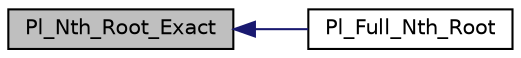 digraph "Pl_Nth_Root_Exact"
{
  edge [fontname="Helvetica",fontsize="10",labelfontname="Helvetica",labelfontsize="10"];
  node [fontname="Helvetica",fontsize="10",shape=record];
  rankdir="LR";
  Node1 [label="Pl_Nth_Root_Exact",height=0.2,width=0.4,color="black", fillcolor="grey75", style="filled", fontcolor="black"];
  Node1 -> Node2 [dir="back",color="midnightblue",fontsize="10",style="solid",fontname="Helvetica"];
  Node2 [label="Pl_Full_Nth_Root",height=0.2,width=0.4,color="black", fillcolor="white", style="filled",URL="$oper__supp_8h.html#af9c9a27aecbd33f44b5d422c36a2288c"];
}
